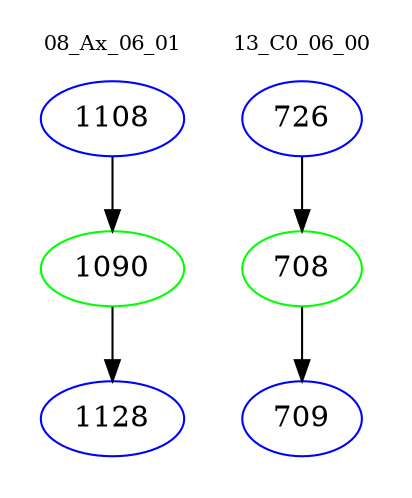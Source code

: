 digraph{
subgraph cluster_0 {
color = white
label = "08_Ax_06_01";
fontsize=10;
T0_1108 [label="1108", color="blue"]
T0_1108 -> T0_1090 [color="black"]
T0_1090 [label="1090", color="green"]
T0_1090 -> T0_1128 [color="black"]
T0_1128 [label="1128", color="blue"]
}
subgraph cluster_1 {
color = white
label = "13_C0_06_00";
fontsize=10;
T1_726 [label="726", color="blue"]
T1_726 -> T1_708 [color="black"]
T1_708 [label="708", color="green"]
T1_708 -> T1_709 [color="black"]
T1_709 [label="709", color="blue"]
}
}
